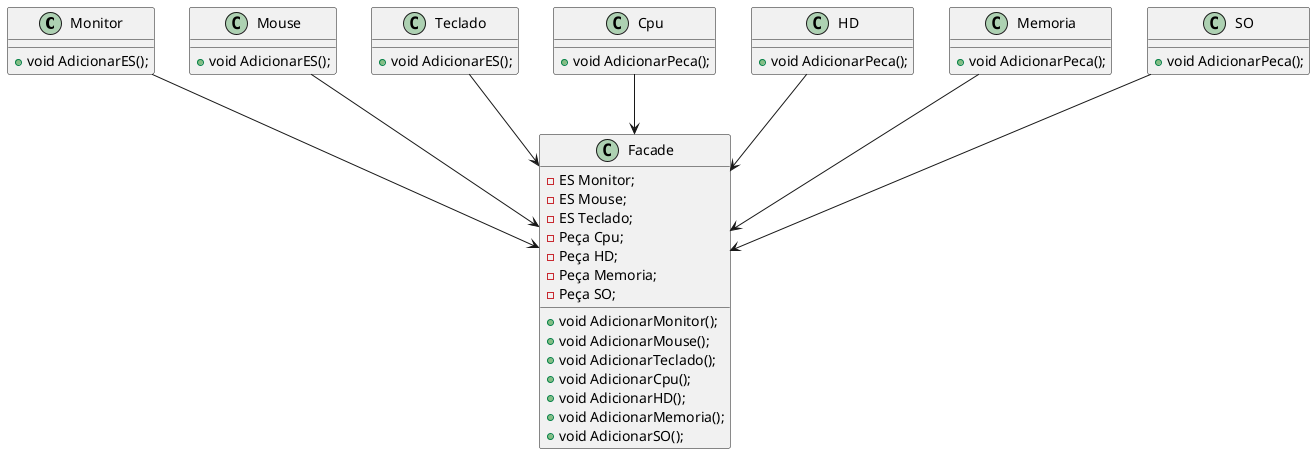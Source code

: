 @startuml Facade
class Monitor {
    +void AdicionarES();
}
class Mouse {
    +void AdicionarES();
}
class Teclado{
    +void AdicionarES();
}

Monitor --> Facade 

Mouse --> Facade

Teclado --> Facade



class Cpu {
    +void AdicionarPeca();
}

class HD {
    +void AdicionarPeca();
}

class Memoria {
    +void AdicionarPeca();
}

class SO {
    +void AdicionarPeca();
}



Cpu --> Facade

HD --> Facade

Memoria --> Facade

SO --> Facade



class Facade {
    -ES Monitor;
    -ES Mouse;
    -ES Teclado;
    -Peça Cpu;
    -Peça HD;
    -Peça Memoria;
    -Peça SO;

    +void AdicionarMonitor();
    +void AdicionarMouse();
    +void AdicionarTeclado();
    +void AdicionarCpu();
    +void AdicionarHD();
    +void AdicionarMemoria();
    +void AdicionarSO();
}
@enduml